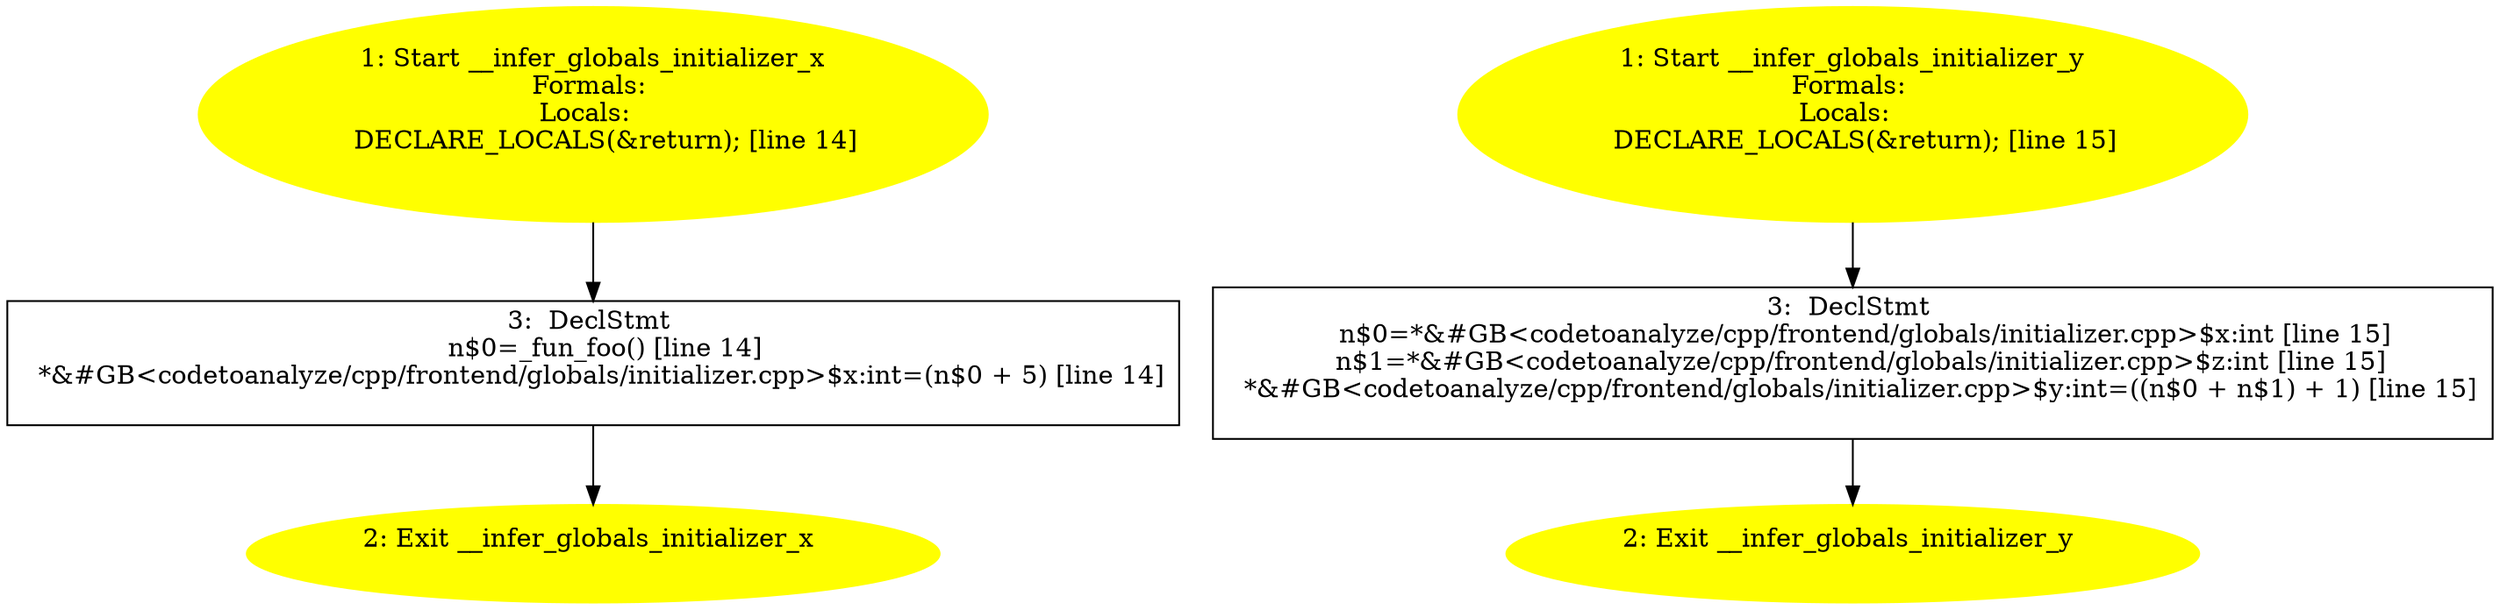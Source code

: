 /* @generated */
digraph iCFG {
"__infer_globals_initializer_x.90ed5779794b6c6f0b00544949bb1047_1" [label="1: Start __infer_globals_initializer_x\nFormals: \nLocals:  \n   DECLARE_LOCALS(&return); [line 14]\n " color=yellow style=filled]
	

	 "__infer_globals_initializer_x.90ed5779794b6c6f0b00544949bb1047_1" -> "__infer_globals_initializer_x.90ed5779794b6c6f0b00544949bb1047_3" ;
"__infer_globals_initializer_x.90ed5779794b6c6f0b00544949bb1047_2" [label="2: Exit __infer_globals_initializer_x \n  " color=yellow style=filled]
	

"__infer_globals_initializer_x.90ed5779794b6c6f0b00544949bb1047_3" [label="3:  DeclStmt \n   n$0=_fun_foo() [line 14]\n  *&#GB<codetoanalyze/cpp/frontend/globals/initializer.cpp>$x:int=(n$0 + 5) [line 14]\n " shape="box"]
	

	 "__infer_globals_initializer_x.90ed5779794b6c6f0b00544949bb1047_3" -> "__infer_globals_initializer_x.90ed5779794b6c6f0b00544949bb1047_2" ;
"__infer_globals_initializer_y.0ea250be2dd991733c9131c53abc3c54_1" [label="1: Start __infer_globals_initializer_y\nFormals: \nLocals:  \n   DECLARE_LOCALS(&return); [line 15]\n " color=yellow style=filled]
	

	 "__infer_globals_initializer_y.0ea250be2dd991733c9131c53abc3c54_1" -> "__infer_globals_initializer_y.0ea250be2dd991733c9131c53abc3c54_3" ;
"__infer_globals_initializer_y.0ea250be2dd991733c9131c53abc3c54_2" [label="2: Exit __infer_globals_initializer_y \n  " color=yellow style=filled]
	

"__infer_globals_initializer_y.0ea250be2dd991733c9131c53abc3c54_3" [label="3:  DeclStmt \n   n$0=*&#GB<codetoanalyze/cpp/frontend/globals/initializer.cpp>$x:int [line 15]\n  n$1=*&#GB<codetoanalyze/cpp/frontend/globals/initializer.cpp>$z:int [line 15]\n  *&#GB<codetoanalyze/cpp/frontend/globals/initializer.cpp>$y:int=((n$0 + n$1) + 1) [line 15]\n " shape="box"]
	

	 "__infer_globals_initializer_y.0ea250be2dd991733c9131c53abc3c54_3" -> "__infer_globals_initializer_y.0ea250be2dd991733c9131c53abc3c54_2" ;
}
